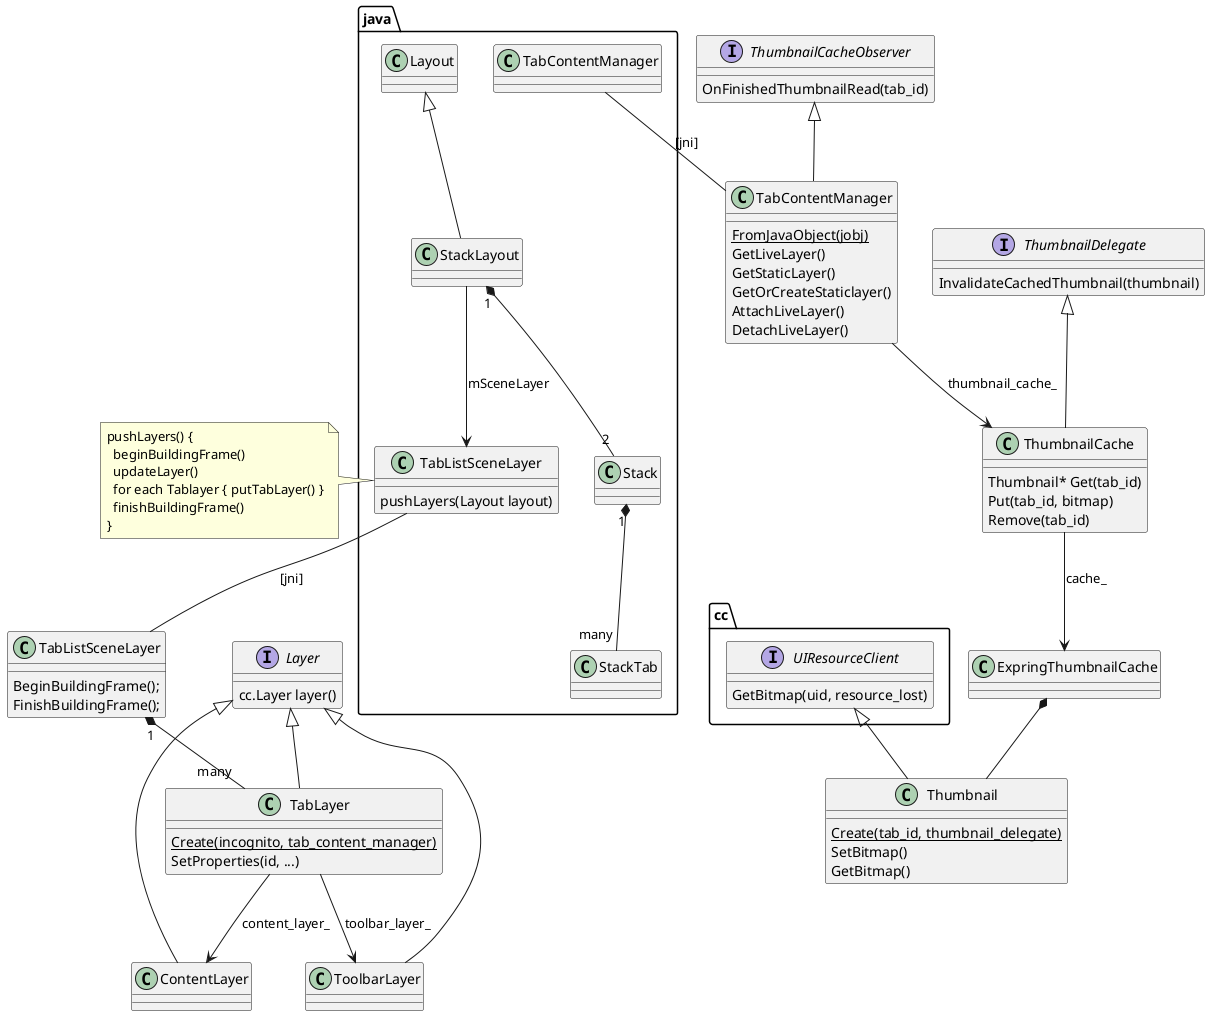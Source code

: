 <details> 
<summary>Tab List related classes</summary>
class_diagram_01
@startuml

interface cc.UIResourceClient {
  GetBitmap(uid, resource_lost)
}

cc.UIResourceClient <|-- Thumbnail
class Thumbnail {
  {static} Create(tab_id, thumbnail_delegate)
  SetBitmap()
  GetBitmap()
}

interface ThumbnailDelegate {
  InvalidateCachedThumbnail(thumbnail)
}

interface ThumbnailCacheObserver {
  OnFinishedThumbnailRead(tab_id)
}

ThumbnailDelegate <|-- ThumbnailCache
class ThumbnailCache {
  Thumbnail* Get(tab_id)
  Put(tab_id, bitmap)
  Remove(tab_id)
}
ThumbnailCache --> ExpringThumbnailCache : cache_


class ExpringThumbnailCache
ExpringThumbnailCache *-- Thumbnail


interface Layer {
  cc.Layer layer()
}

Layer <|-- ContentLayer
class ContentLayer

Layer <|-- ToolbarLayer
class ToolbarLayer

Layer <|-- TabLayer
class TabLayer {
  {static} Create(incognito, tab_content_manager)
  SetProperties(id, ...)
}
TabLayer --> ContentLayer : content_layer_
TabLayer --> ToolbarLayer : toolbar_layer_

class TabListSceneLayer {
  BeginBuildingFrame();
  FinishBuildingFrame();
}
TabListSceneLayer "1" *-- "many" TabLayer

ThumbnailCacheObserver <|-- TabContentManager
class TabContentManager {
  {static} FromJavaObject(jobj)
  GetLiveLayer()
  GetStaticLayer()
  GetOrCreateStaticlayer()
  AttachLiveLayer()
  DetachLiveLayer()
}
TabContentManager --> ThumbnailCache : thumbnail_cache_

class java.TabListSceneLayer {
  pushLayers(Layout layout)
}
note left: pushLayers() {\n  beginBuildingFrame()\n  updateLayer()\n  for each Tablayer { putTabLayer() }\n  finishBuildingFrame()\n}
java.TabListSceneLayer -- TabListSceneLayer : [jni]



class java.TabContentManager
java.TabContentManager -- TabContentManager : [jni]



class java.Layout
class java.StackLayout
java.Layout <|-- java.StackLayout
java.StackLayout "1" *-- "2" java.Stack
java.StackLayout --> java.TabListSceneLayer : mSceneLayer

class java.Stack
java.Stack "1" *-- "many" java.StackTab

class java.StackTab

@enduml

class_diagram_01
</details>
